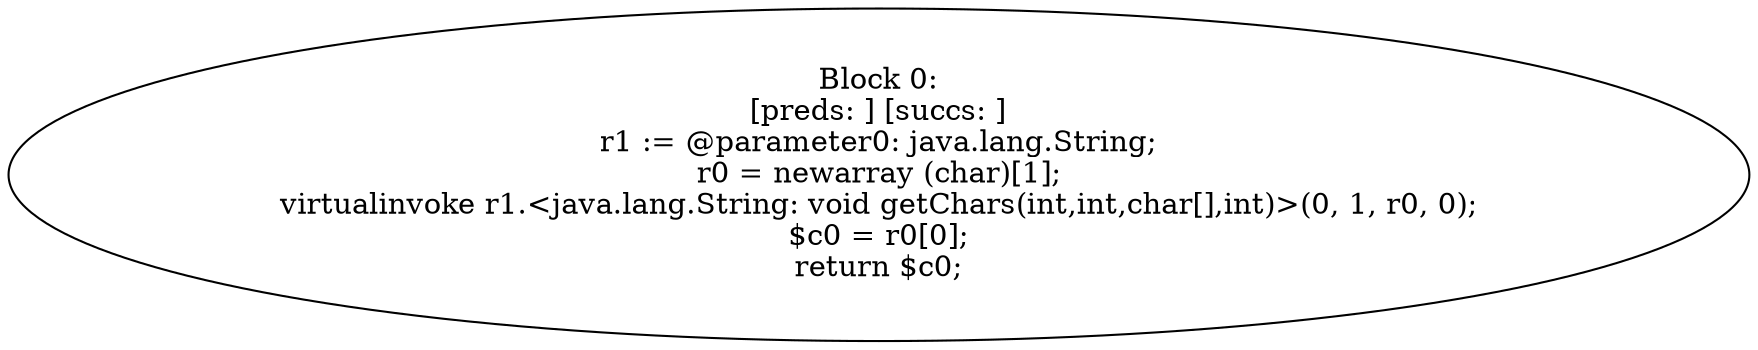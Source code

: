 digraph "unitGraph" {
    "Block 0:
[preds: ] [succs: ]
r1 := @parameter0: java.lang.String;
r0 = newarray (char)[1];
virtualinvoke r1.<java.lang.String: void getChars(int,int,char[],int)>(0, 1, r0, 0);
$c0 = r0[0];
return $c0;
"
}
